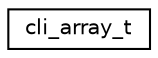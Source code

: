 digraph "Graphical Class Hierarchy"
{
 // INTERACTIVE_SVG=YES
 // LATEX_PDF_SIZE
  edge [fontname="Helvetica",fontsize="10",labelfontname="Helvetica",labelfontsize="10"];
  node [fontname="Helvetica",fontsize="10",shape=record];
  rankdir="LR";
  Node0 [label="cli_array_t",height=0.2,width=0.4,color="black", fillcolor="white", style="filled",URL="$structcli__array__t.html",tooltip=" "];
}
